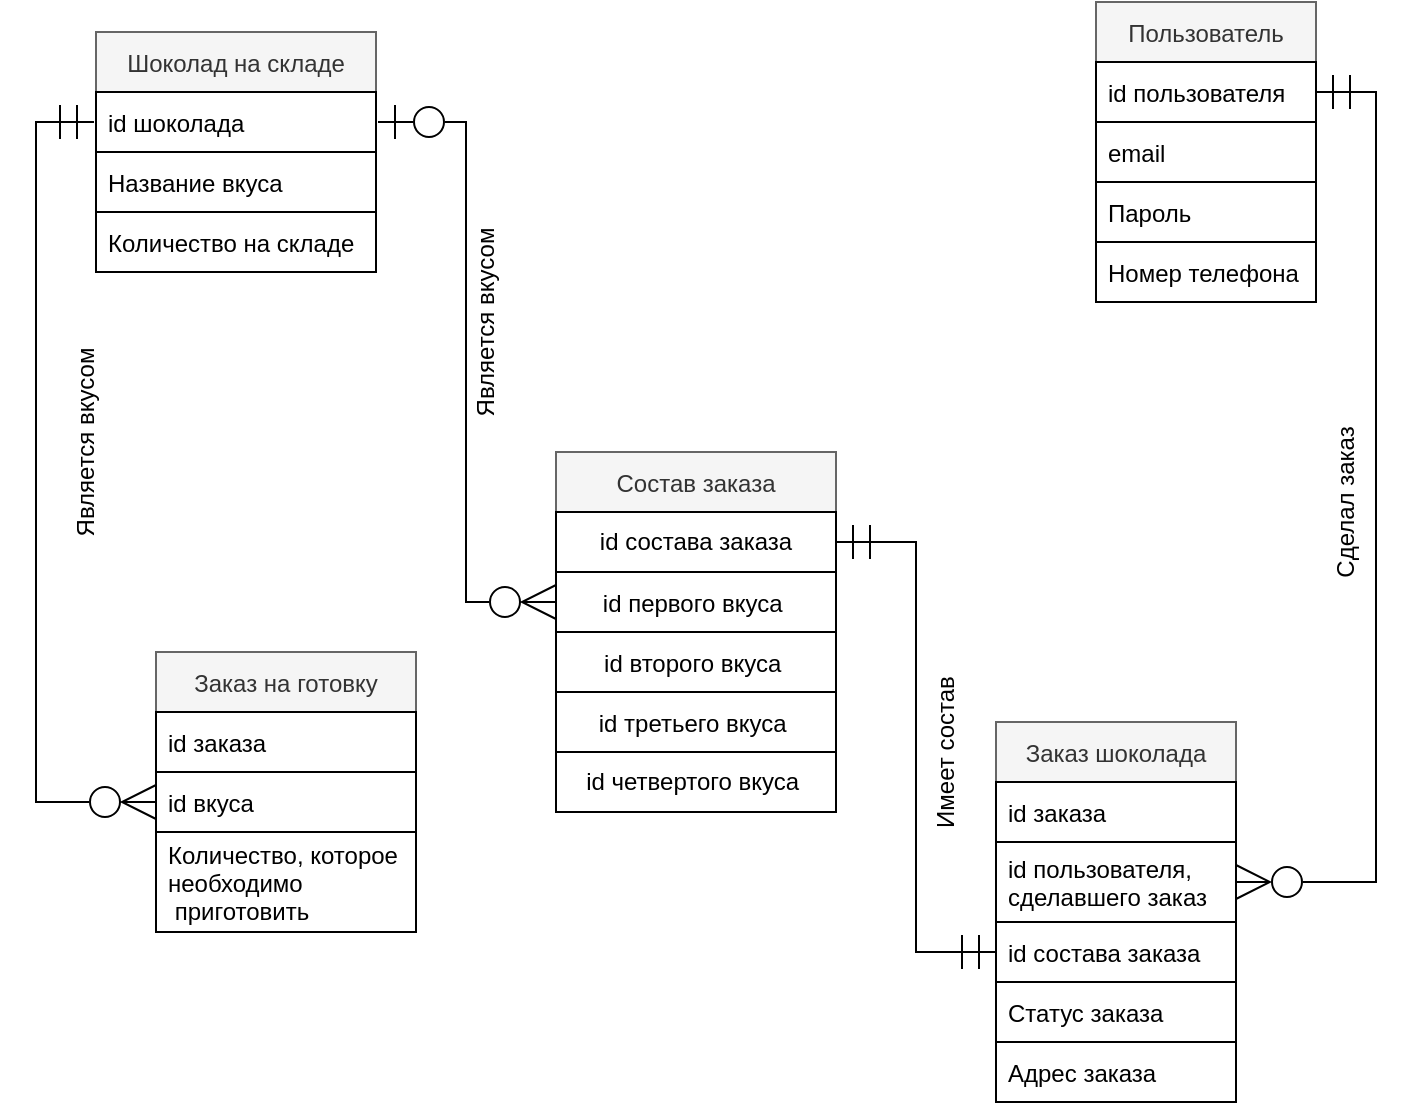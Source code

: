 <mxfile version="15.7.3" type="github">
  <diagram name="Page-1" id="edf60f1a-56cd-e834-aa8a-f176f3a09ee4">
    <mxGraphModel dx="2403" dy="845" grid="1" gridSize="10" guides="1" tooltips="1" connect="1" arrows="1" fold="1" page="1" pageScale="1" pageWidth="1100" pageHeight="850" background="none" math="0" shadow="0">
      <root>
        <mxCell id="0" />
        <mxCell id="1" parent="0" />
        <mxCell id="eft8qApNP8DuhR5Chvi9-2" value="Шоколад на складе" style="swimlane;fontStyle=0;childLayout=stackLayout;horizontal=1;startSize=30;horizontalStack=0;resizeParent=1;resizeParentMax=0;resizeLast=0;collapsible=1;marginBottom=0;labelBackgroundColor=none;fillColor=#f5f5f5;fontColor=#333333;strokeColor=#666666;" parent="1" vertex="1">
          <mxGeometry x="40" y="80" width="140" height="120" as="geometry">
            <mxRectangle x="60" y="100" width="140" height="30" as="alternateBounds" />
          </mxGeometry>
        </mxCell>
        <mxCell id="eft8qApNP8DuhR5Chvi9-3" value="id шоколада" style="text;strokeColor=default;fillColor=none;align=left;verticalAlign=middle;spacingLeft=4;spacingRight=4;overflow=hidden;points=[[0,0.5],[1,0.5]];portConstraint=eastwest;rotatable=0;perimeterSpacing=1;" parent="eft8qApNP8DuhR5Chvi9-2" vertex="1">
          <mxGeometry y="30" width="140" height="30" as="geometry" />
        </mxCell>
        <mxCell id="eft8qApNP8DuhR5Chvi9-4" value="Название вкуса" style="text;strokeColor=default;fillColor=none;align=left;verticalAlign=middle;spacingLeft=4;spacingRight=4;overflow=hidden;points=[[0,0.5],[1,0.5]];portConstraint=eastwest;rotatable=0;perimeterSpacing=2;" parent="eft8qApNP8DuhR5Chvi9-2" vertex="1">
          <mxGeometry y="60" width="140" height="30" as="geometry" />
        </mxCell>
        <mxCell id="eft8qApNP8DuhR5Chvi9-5" value="Количество на складе" style="text;strokeColor=default;fillColor=none;align=left;verticalAlign=middle;spacingLeft=4;spacingRight=4;overflow=hidden;points=[[0,0.5],[1,0.5]];portConstraint=eastwest;rotatable=0;" parent="eft8qApNP8DuhR5Chvi9-2" vertex="1">
          <mxGeometry y="90" width="140" height="30" as="geometry" />
        </mxCell>
        <mxCell id="eft8qApNP8DuhR5Chvi9-7" value="Заказ на готовку" style="swimlane;fontStyle=0;childLayout=stackLayout;horizontal=1;startSize=30;horizontalStack=0;resizeParent=1;resizeParentMax=0;resizeLast=0;collapsible=1;marginBottom=0;fillColor=#f5f5f5;fontColor=#333333;strokeColor=#666666;" parent="1" vertex="1">
          <mxGeometry x="70" y="390" width="130" height="140" as="geometry">
            <mxRectangle x="310" y="150" width="130" height="30" as="alternateBounds" />
          </mxGeometry>
        </mxCell>
        <mxCell id="eft8qApNP8DuhR5Chvi9-8" value="id заказа" style="text;strokeColor=default;fillColor=none;align=left;verticalAlign=middle;spacingLeft=4;spacingRight=4;overflow=hidden;points=[[0,0.5],[1,0.5]];portConstraint=eastwest;rotatable=0;" parent="eft8qApNP8DuhR5Chvi9-7" vertex="1">
          <mxGeometry y="30" width="130" height="30" as="geometry" />
        </mxCell>
        <mxCell id="eft8qApNP8DuhR5Chvi9-9" value="id вкуса" style="text;strokeColor=default;fillColor=none;align=left;verticalAlign=middle;spacingLeft=4;spacingRight=4;overflow=hidden;points=[[0,0.5],[1,0.5]];portConstraint=eastwest;rotatable=0;" parent="eft8qApNP8DuhR5Chvi9-7" vertex="1">
          <mxGeometry y="60" width="130" height="30" as="geometry" />
        </mxCell>
        <mxCell id="eft8qApNP8DuhR5Chvi9-10" value="Количество, которое&#xa;необходимо&#xa; приготовить" style="text;strokeColor=default;fillColor=none;align=left;verticalAlign=middle;spacingLeft=4;spacingRight=4;overflow=hidden;points=[[0,0.5],[1,0.5]];portConstraint=eastwest;rotatable=0;" parent="eft8qApNP8DuhR5Chvi9-7" vertex="1">
          <mxGeometry y="90" width="130" height="50" as="geometry" />
        </mxCell>
        <mxCell id="eft8qApNP8DuhR5Chvi9-27" value="" style="group" parent="1" vertex="1" connectable="0">
          <mxGeometry x="540" y="65" width="110" height="150" as="geometry" />
        </mxCell>
        <mxCell id="eft8qApNP8DuhR5Chvi9-12" value="Пользователь" style="swimlane;fontStyle=0;childLayout=stackLayout;horizontal=1;startSize=30;horizontalStack=0;resizeParent=1;resizeParentMax=0;resizeLast=0;collapsible=1;marginBottom=0;labelBackgroundColor=none;strokeColor=#666666;fillColor=#f5f5f5;fontColor=#333333;" parent="eft8qApNP8DuhR5Chvi9-27" vertex="1">
          <mxGeometry width="110" height="120" as="geometry" />
        </mxCell>
        <mxCell id="eft8qApNP8DuhR5Chvi9-13" value="id пользователя" style="text;strokeColor=default;fillColor=none;align=left;verticalAlign=middle;spacingLeft=4;spacingRight=4;overflow=hidden;points=[[0,0.5],[1,0.5]];portConstraint=eastwest;rotatable=0;labelBackgroundColor=none;" parent="eft8qApNP8DuhR5Chvi9-12" vertex="1">
          <mxGeometry y="30" width="110" height="30" as="geometry" />
        </mxCell>
        <mxCell id="eft8qApNP8DuhR5Chvi9-14" value="email" style="text;strokeColor=default;fillColor=none;align=left;verticalAlign=middle;spacingLeft=4;spacingRight=4;overflow=hidden;points=[[0,0.5],[1,0.5]];portConstraint=eastwest;rotatable=0;labelBackgroundColor=none;" parent="eft8qApNP8DuhR5Chvi9-12" vertex="1">
          <mxGeometry y="60" width="110" height="30" as="geometry" />
        </mxCell>
        <mxCell id="eft8qApNP8DuhR5Chvi9-15" value="Пароль" style="text;strokeColor=default;fillColor=none;align=left;verticalAlign=middle;spacingLeft=4;spacingRight=4;overflow=hidden;points=[[0,0.5],[1,0.5]];portConstraint=eastwest;rotatable=0;labelBackgroundColor=none;" parent="eft8qApNP8DuhR5Chvi9-12" vertex="1">
          <mxGeometry y="90" width="110" height="30" as="geometry" />
        </mxCell>
        <mxCell id="eft8qApNP8DuhR5Chvi9-16" value="Номер телефона" style="text;strokeColor=default;fillColor=none;align=left;verticalAlign=middle;spacingLeft=4;spacingRight=4;overflow=hidden;points=[[0,0.5],[1,0.5]];portConstraint=eastwest;rotatable=0;labelBackgroundColor=none;" parent="eft8qApNP8DuhR5Chvi9-27" vertex="1">
          <mxGeometry y="120" width="110" height="30" as="geometry" />
        </mxCell>
        <mxCell id="eft8qApNP8DuhR5Chvi9-38" style="edgeStyle=orthogonalEdgeStyle;rounded=0;orthogonalLoop=1;jettySize=auto;html=1;" parent="1" edge="1">
          <mxGeometry relative="1" as="geometry">
            <mxPoint x="202" y="140" as="targetPoint" />
            <mxPoint x="202" y="140" as="sourcePoint" />
          </mxGeometry>
        </mxCell>
        <mxCell id="eft8qApNP8DuhR5Chvi9-39" style="edgeStyle=orthogonalEdgeStyle;rounded=0;orthogonalLoop=1;jettySize=auto;html=1;entryX=0;entryY=0.5;entryDx=0;entryDy=0;endArrow=ERmandOne;endFill=0;startArrow=ERzeroToMany;startFill=0;targetPerimeterSpacing=0;endSize=15;startSize=15;jumpSize=0;" parent="1" source="eft8qApNP8DuhR5Chvi9-9" target="eft8qApNP8DuhR5Chvi9-3" edge="1">
          <mxGeometry relative="1" as="geometry" />
        </mxCell>
        <mxCell id="eft8qApNP8DuhR5Chvi9-47" value="Является вкусом" style="text;html=1;strokeColor=none;fillColor=none;align=center;verticalAlign=middle;whiteSpace=wrap;rounded=0;labelBackgroundColor=none;rotation=-90;" parent="1" vertex="1">
          <mxGeometry x="-20" y="270" width="110" height="30" as="geometry" />
        </mxCell>
        <mxCell id="eft8qApNP8DuhR5Chvi9-51" value="Состав заказа" style="swimlane;fontStyle=0;childLayout=stackLayout;horizontal=1;startSize=30;horizontalStack=0;resizeParent=1;resizeParentMax=0;resizeLast=0;collapsible=1;marginBottom=0;labelBackgroundColor=none;strokeColor=#666666;fillColor=#f5f5f5;fontColor=#333333;" parent="1" vertex="1">
          <mxGeometry x="270" y="290" width="140" height="180" as="geometry" />
        </mxCell>
        <mxCell id="eft8qApNP8DuhR5Chvi9-58" value="id состава заказа" style="text;html=1;strokeColor=default;fillColor=none;align=center;verticalAlign=middle;whiteSpace=wrap;rounded=0;labelBackgroundColor=none;labelBorderColor=none;" parent="eft8qApNP8DuhR5Chvi9-51" vertex="1">
          <mxGeometry y="30" width="140" height="30" as="geometry" />
        </mxCell>
        <mxCell id="eft8qApNP8DuhR5Chvi9-52" value="id первого вкуса " style="text;strokeColor=default;fillColor=none;align=center;verticalAlign=middle;spacingLeft=4;spacingRight=4;overflow=hidden;points=[[0,0.5],[1,0.5]];portConstraint=eastwest;rotatable=0;labelBackgroundColor=none;" parent="eft8qApNP8DuhR5Chvi9-51" vertex="1">
          <mxGeometry y="60" width="140" height="30" as="geometry" />
        </mxCell>
        <mxCell id="eft8qApNP8DuhR5Chvi9-53" value="id второго вкуса " style="text;strokeColor=default;fillColor=none;align=center;verticalAlign=middle;spacingLeft=4;spacingRight=4;overflow=hidden;points=[[0,0.5],[1,0.5]];portConstraint=eastwest;rotatable=0;labelBackgroundColor=none;" parent="eft8qApNP8DuhR5Chvi9-51" vertex="1">
          <mxGeometry y="90" width="140" height="30" as="geometry" />
        </mxCell>
        <mxCell id="eft8qApNP8DuhR5Chvi9-54" value="id третьего вкуса " style="text;strokeColor=default;fillColor=none;align=center;verticalAlign=middle;spacingLeft=4;spacingRight=4;overflow=hidden;points=[[0,0.5],[1,0.5]];portConstraint=eastwest;rotatable=0;labelBackgroundColor=none;" parent="eft8qApNP8DuhR5Chvi9-51" vertex="1">
          <mxGeometry y="120" width="140" height="30" as="geometry" />
        </mxCell>
        <mxCell id="eft8qApNP8DuhR5Chvi9-56" value="&lt;div&gt;&lt;span&gt;id четвертого вкуса&amp;nbsp;&lt;/span&gt;&lt;/div&gt;" style="text;html=1;strokeColor=default;fillColor=none;align=center;verticalAlign=middle;whiteSpace=wrap;rounded=0;labelBackgroundColor=none;" parent="eft8qApNP8DuhR5Chvi9-51" vertex="1">
          <mxGeometry y="150" width="140" height="30" as="geometry" />
        </mxCell>
        <mxCell id="eft8qApNP8DuhR5Chvi9-60" value="" style="group" parent="1" vertex="1" connectable="0">
          <mxGeometry x="490" y="425" width="120" height="190" as="geometry" />
        </mxCell>
        <mxCell id="eft8qApNP8DuhR5Chvi9-21" value="Статус заказа" style="text;strokeColor=default;fillColor=none;align=left;verticalAlign=middle;spacingLeft=4;spacingRight=4;overflow=hidden;points=[[0,0.5],[1,0.5]];portConstraint=eastwest;rotatable=0;labelBackgroundColor=none;" parent="eft8qApNP8DuhR5Chvi9-60" vertex="1">
          <mxGeometry y="130" width="120" height="30" as="geometry" />
        </mxCell>
        <mxCell id="eft8qApNP8DuhR5Chvi9-59" value="" style="group" parent="eft8qApNP8DuhR5Chvi9-60" vertex="1" connectable="0">
          <mxGeometry width="120" height="190" as="geometry" />
        </mxCell>
        <mxCell id="eft8qApNP8DuhR5Chvi9-17" value="Заказ шоколада" style="swimlane;fontStyle=0;childLayout=stackLayout;horizontal=1;startSize=30;horizontalStack=0;resizeParent=1;resizeParentMax=0;resizeLast=0;collapsible=1;marginBottom=0;labelBackgroundColor=none;strokeColor=#666666;fillColor=#f5f5f5;fontColor=#333333;" parent="eft8qApNP8DuhR5Chvi9-59" vertex="1">
          <mxGeometry width="120" height="130" as="geometry" />
        </mxCell>
        <mxCell id="eft8qApNP8DuhR5Chvi9-18" value="id заказа" style="text;strokeColor=default;fillColor=none;align=left;verticalAlign=middle;spacingLeft=4;spacingRight=4;overflow=hidden;points=[[0,0.5],[1,0.5]];portConstraint=eastwest;rotatable=0;labelBackgroundColor=none;" parent="eft8qApNP8DuhR5Chvi9-17" vertex="1">
          <mxGeometry y="30" width="120" height="30" as="geometry" />
        </mxCell>
        <mxCell id="eft8qApNP8DuhR5Chvi9-19" value="id пользователя,&#xa;сделавшего заказ" style="text;strokeColor=default;fillColor=none;align=left;verticalAlign=middle;spacingLeft=4;spacingRight=4;overflow=hidden;points=[[0,0.5],[1,0.5]];portConstraint=eastwest;rotatable=0;labelBackgroundColor=none;" parent="eft8qApNP8DuhR5Chvi9-17" vertex="1">
          <mxGeometry y="60" width="120" height="40" as="geometry" />
        </mxCell>
        <mxCell id="eft8qApNP8DuhR5Chvi9-20" value="id состава заказа " style="text;strokeColor=default;fillColor=none;align=left;verticalAlign=middle;spacingLeft=4;spacingRight=4;overflow=hidden;points=[[0,0.5],[1,0.5]];portConstraint=eastwest;rotatable=0;labelBackgroundColor=none;" parent="eft8qApNP8DuhR5Chvi9-17" vertex="1">
          <mxGeometry y="100" width="120" height="30" as="geometry" />
        </mxCell>
        <mxCell id="eft8qApNP8DuhR5Chvi9-22" value="Адрес заказа" style="text;strokeColor=default;fillColor=none;align=left;verticalAlign=middle;spacingLeft=4;spacingRight=4;overflow=hidden;points=[[0,0.5],[1,0.5]];portConstraint=eastwest;rotatable=0;labelBackgroundColor=none;" parent="eft8qApNP8DuhR5Chvi9-59" vertex="1">
          <mxGeometry y="160" width="120" height="30" as="geometry" />
        </mxCell>
        <mxCell id="eft8qApNP8DuhR5Chvi9-40" style="edgeStyle=orthogonalEdgeStyle;rounded=0;orthogonalLoop=1;jettySize=auto;html=1;entryX=1;entryY=0.5;entryDx=0;entryDy=0;endArrow=ERmandOne;endFill=0;endSize=15;startSize=15;startArrow=ERzeroToMany;startFill=0;" parent="1" source="eft8qApNP8DuhR5Chvi9-19" target="eft8qApNP8DuhR5Chvi9-13" edge="1">
          <mxGeometry x="560" y="210" as="geometry" />
        </mxCell>
        <mxCell id="eft8qApNP8DuhR5Chvi9-62" style="edgeStyle=orthogonalEdgeStyle;rounded=0;sketch=0;jumpStyle=line;jumpSize=0;orthogonalLoop=1;jettySize=auto;html=1;entryX=0;entryY=0.5;entryDx=0;entryDy=0;shadow=0;startArrow=ERmandOne;startFill=0;endArrow=ERmandOne;endFill=0;startSize=15;endSize=15;targetPerimeterSpacing=0;exitX=1;exitY=0.5;exitDx=0;exitDy=0;" parent="1" source="eft8qApNP8DuhR5Chvi9-58" target="eft8qApNP8DuhR5Chvi9-20" edge="1">
          <mxGeometry relative="1" as="geometry" />
        </mxCell>
        <mxCell id="eft8qApNP8DuhR5Chvi9-63" style="edgeStyle=orthogonalEdgeStyle;rounded=0;sketch=0;jumpStyle=line;jumpSize=0;orthogonalLoop=1;jettySize=auto;html=1;entryX=0;entryY=0.5;entryDx=0;entryDy=0;shadow=0;startArrow=ERzeroToOne;startFill=0;endArrow=ERzeroToMany;endFill=0;startSize=15;endSize=15;targetPerimeterSpacing=0;" parent="1" source="eft8qApNP8DuhR5Chvi9-3" target="eft8qApNP8DuhR5Chvi9-52" edge="1">
          <mxGeometry relative="1" as="geometry" />
        </mxCell>
        <mxCell id="eft8qApNP8DuhR5Chvi9-72" value="Является вкусом" style="text;html=1;strokeColor=none;fillColor=none;align=center;verticalAlign=middle;whiteSpace=wrap;rounded=0;labelBackgroundColor=none;rotation=-90;" parent="1" vertex="1">
          <mxGeometry x="180" y="210" width="110" height="30" as="geometry" />
        </mxCell>
        <mxCell id="eft8qApNP8DuhR5Chvi9-74" value="Имеет состав" style="text;html=1;strokeColor=none;fillColor=none;align=center;verticalAlign=middle;whiteSpace=wrap;rounded=0;labelBackgroundColor=none;rotation=-90;" parent="1" vertex="1">
          <mxGeometry x="410" y="425" width="110" height="30" as="geometry" />
        </mxCell>
        <mxCell id="eft8qApNP8DuhR5Chvi9-75" value="Сделал заказ" style="text;html=1;strokeColor=none;fillColor=none;align=center;verticalAlign=middle;whiteSpace=wrap;rounded=0;labelBackgroundColor=none;rotation=-90;" parent="1" vertex="1">
          <mxGeometry x="610" y="300" width="110" height="30" as="geometry" />
        </mxCell>
      </root>
    </mxGraphModel>
  </diagram>
</mxfile>
